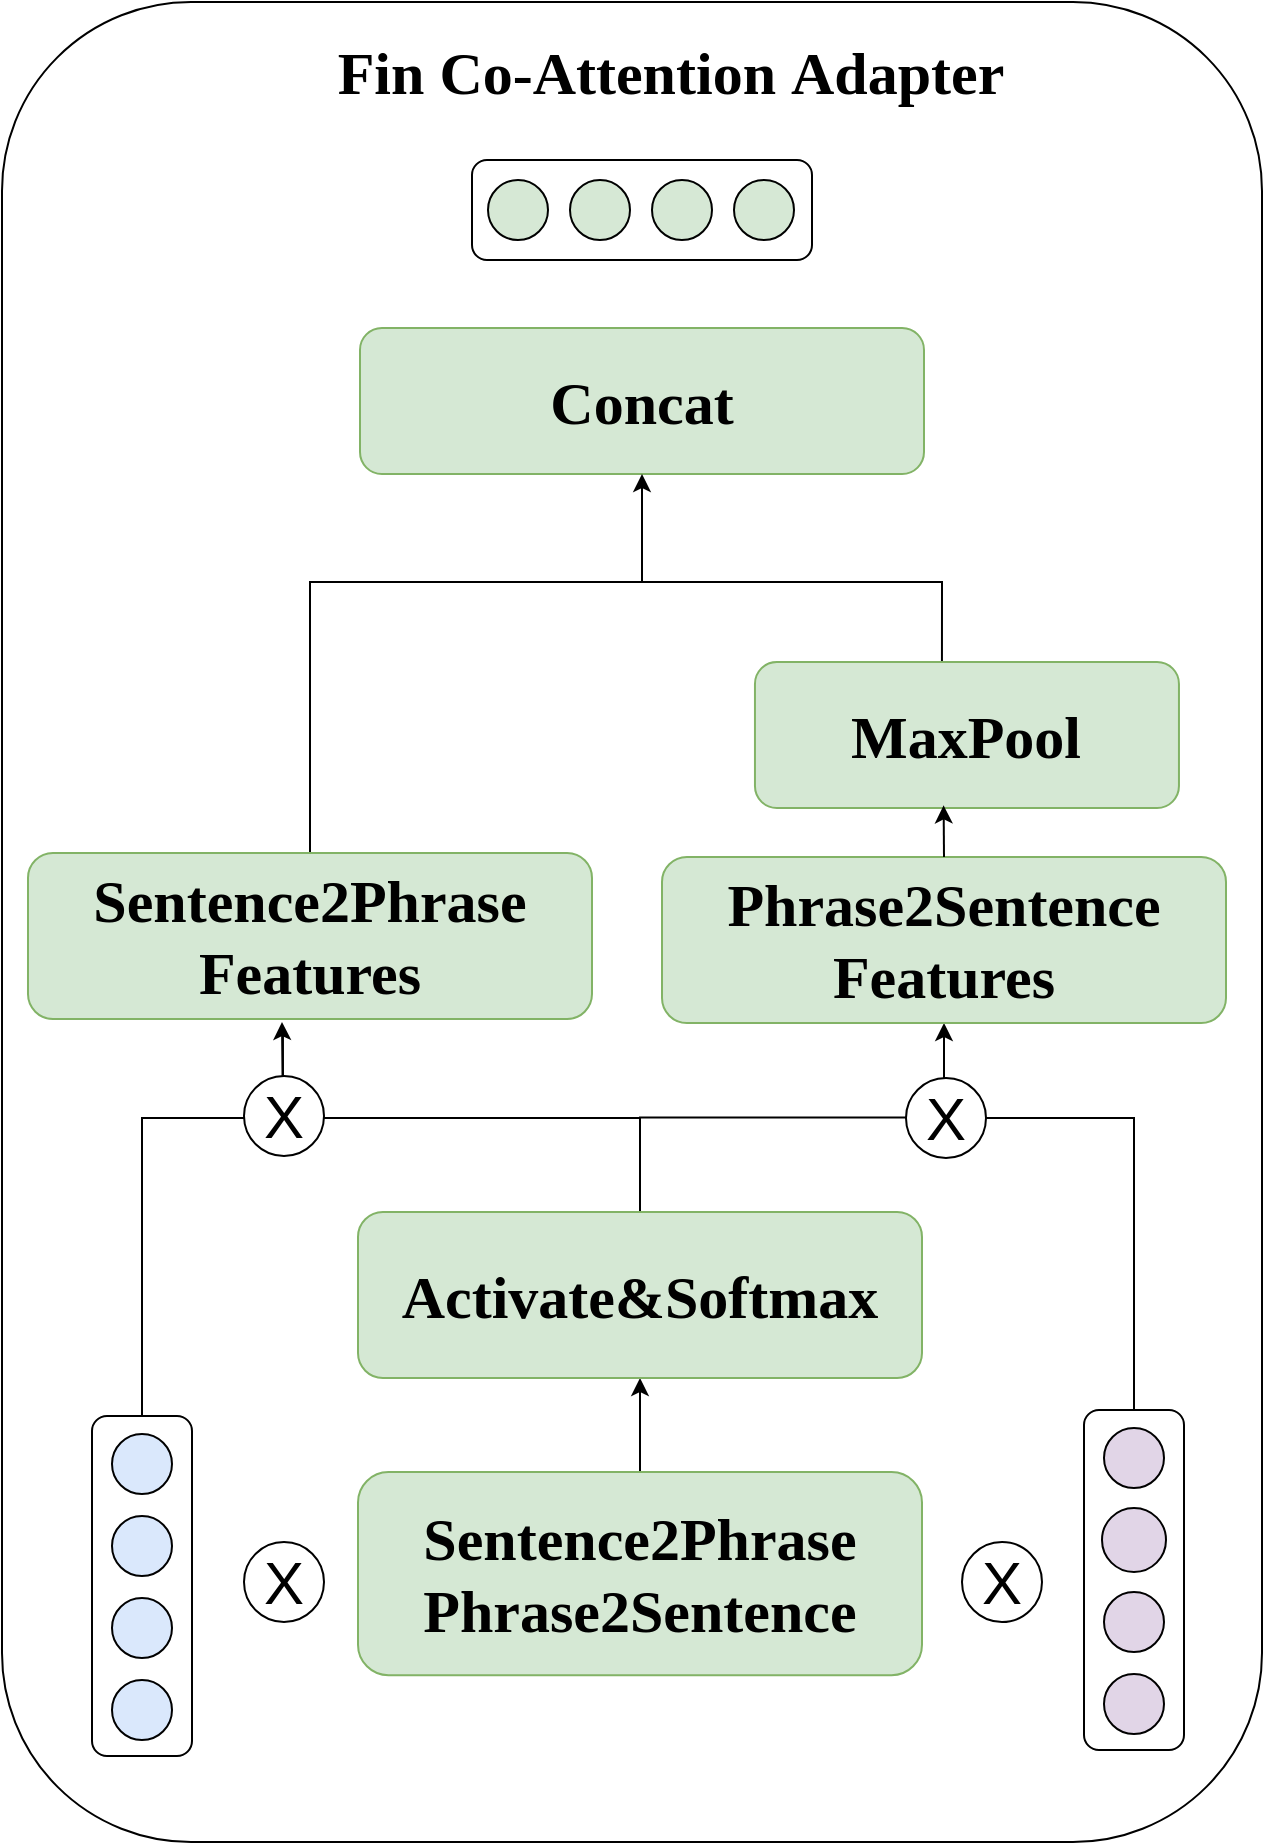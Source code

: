 <mxfile version="22.1.5" type="github">
  <diagram name="第 1 页" id="lpY09yJB2JzATnIjoB9Q">
    <mxGraphModel dx="-301" dy="1504" grid="1" gridSize="10" guides="1" tooltips="1" connect="1" arrows="1" fold="1" page="1" pageScale="1" pageWidth="827" pageHeight="1169" math="0" shadow="0">
      <root>
        <mxCell id="0" />
        <mxCell id="1" parent="0" />
        <mxCell id="UGZcTaDrgIyGbtzRg7HA-19" value="" style="rounded=1;whiteSpace=wrap;html=1;" vertex="1" parent="1">
          <mxGeometry x="1140" y="-180" width="630" height="920" as="geometry" />
        </mxCell>
        <mxCell id="UGZcTaDrgIyGbtzRg7HA-20" value="&lt;font face=&quot;Times New Roman&quot; style=&quot;font-size: 30px;&quot;&gt;&lt;b&gt;Fin Co-Attention&amp;nbsp;&lt;/b&gt;&lt;/font&gt;&lt;font size=&quot;1&quot; face=&quot;Times New Roman&quot;&gt;&lt;b style=&quot;font-size: 30px;&quot;&gt;Adapter&lt;/b&gt;&lt;/font&gt;" style="text;html=1;align=center;verticalAlign=middle;resizable=0;points=[];autosize=1;strokeColor=none;fillColor=none;" vertex="1" parent="1">
          <mxGeometry x="1294" y="-169.999" width="360" height="50" as="geometry" />
        </mxCell>
        <mxCell id="UGZcTaDrgIyGbtzRg7HA-68" style="edgeStyle=orthogonalEdgeStyle;rounded=0;orthogonalLoop=1;jettySize=auto;html=1;exitX=0.5;exitY=0;exitDx=0;exitDy=0;entryX=0.5;entryY=1;entryDx=0;entryDy=0;" edge="1" parent="1" source="UGZcTaDrgIyGbtzRg7HA-22" target="UGZcTaDrgIyGbtzRg7HA-44">
          <mxGeometry relative="1" as="geometry" />
        </mxCell>
        <mxCell id="UGZcTaDrgIyGbtzRg7HA-22" value="&lt;b style=&quot;border-color: var(--border-color); font-family: &amp;quot;Times New Roman&amp;quot;; font-size: 30px;&quot;&gt;Sentence2&lt;/b&gt;&lt;b style=&quot;border-color: var(--border-color); font-family: &amp;quot;Times New Roman&amp;quot;; font-size: 30px;&quot;&gt;Phrase&lt;br&gt;&lt;b style=&quot;border-color: var(--border-color);&quot;&gt;Phrase2Sentence&lt;/b&gt;&lt;br&gt;&lt;/b&gt;" style="rounded=1;whiteSpace=wrap;html=1;fillColor=#d5e8d4;strokeColor=#82b366;" vertex="1" parent="1">
          <mxGeometry x="1318" y="555" width="282" height="101.6" as="geometry" />
        </mxCell>
        <mxCell id="UGZcTaDrgIyGbtzRg7HA-24" value="&lt;div&gt;&lt;font style=&quot;font-size: 30px;&quot;&gt;X&lt;/font&gt;&lt;/div&gt;" style="ellipse;whiteSpace=wrap;html=1;aspect=fixed;" vertex="1" parent="1">
          <mxGeometry x="1261" y="589.996" width="40" height="40" as="geometry" />
        </mxCell>
        <mxCell id="UGZcTaDrgIyGbtzRg7HA-26" value="&lt;div&gt;&lt;font style=&quot;font-size: 30px;&quot;&gt;X&lt;/font&gt;&lt;/div&gt;" style="ellipse;whiteSpace=wrap;html=1;aspect=fixed;" vertex="1" parent="1">
          <mxGeometry x="1620" y="589.996" width="40" height="40" as="geometry" />
        </mxCell>
        <mxCell id="UGZcTaDrgIyGbtzRg7HA-27" value="" style="group" vertex="1" connectable="0" parent="1">
          <mxGeometry x="1185" y="527" width="50" height="170" as="geometry" />
        </mxCell>
        <mxCell id="UGZcTaDrgIyGbtzRg7HA-28" value="" style="rounded=1;whiteSpace=wrap;html=1;direction=west;rotation=90;container=0;" vertex="1" parent="UGZcTaDrgIyGbtzRg7HA-27">
          <mxGeometry x="-60" y="60" width="170" height="50" as="geometry" />
        </mxCell>
        <mxCell id="UGZcTaDrgIyGbtzRg7HA-29" value="" style="ellipse;whiteSpace=wrap;html=1;aspect=fixed;fillColor=#dae8fc;direction=west;container=0;" vertex="1" parent="UGZcTaDrgIyGbtzRg7HA-27">
          <mxGeometry x="10" y="9" width="30" height="30" as="geometry" />
        </mxCell>
        <mxCell id="UGZcTaDrgIyGbtzRg7HA-30" value="" style="ellipse;whiteSpace=wrap;html=1;aspect=fixed;fillColor=#dae8fc;direction=west;container=0;" vertex="1" parent="UGZcTaDrgIyGbtzRg7HA-27">
          <mxGeometry x="10" y="50" width="30" height="30" as="geometry" />
        </mxCell>
        <mxCell id="UGZcTaDrgIyGbtzRg7HA-31" value="" style="ellipse;whiteSpace=wrap;html=1;aspect=fixed;fillColor=#dae8fc;direction=west;container=0;" vertex="1" parent="UGZcTaDrgIyGbtzRg7HA-27">
          <mxGeometry x="10" y="91" width="30" height="30" as="geometry" />
        </mxCell>
        <mxCell id="UGZcTaDrgIyGbtzRg7HA-32" value="" style="ellipse;whiteSpace=wrap;html=1;aspect=fixed;fillColor=#dae8fc;direction=west;container=0;" vertex="1" parent="UGZcTaDrgIyGbtzRg7HA-27">
          <mxGeometry x="10" y="132" width="30" height="30" as="geometry" />
        </mxCell>
        <mxCell id="UGZcTaDrgIyGbtzRg7HA-81" style="edgeStyle=orthogonalEdgeStyle;rounded=0;orthogonalLoop=1;jettySize=auto;html=1;exitX=0.5;exitY=0;exitDx=0;exitDy=0;" edge="1" parent="1" source="UGZcTaDrgIyGbtzRg7HA-44">
          <mxGeometry relative="1" as="geometry">
            <mxPoint x="1280" y="330" as="targetPoint" />
          </mxGeometry>
        </mxCell>
        <mxCell id="UGZcTaDrgIyGbtzRg7HA-85" style="edgeStyle=orthogonalEdgeStyle;rounded=0;orthogonalLoop=1;jettySize=auto;html=1;exitX=0.5;exitY=0;exitDx=0;exitDy=0;entryX=0.5;entryY=1;entryDx=0;entryDy=0;" edge="1" parent="1" source="UGZcTaDrgIyGbtzRg7HA-44" target="UGZcTaDrgIyGbtzRg7HA-84">
          <mxGeometry relative="1" as="geometry" />
        </mxCell>
        <mxCell id="UGZcTaDrgIyGbtzRg7HA-44" value="&lt;b style=&quot;border-color: var(--border-color); font-family: &amp;quot;Times New Roman&amp;quot;; font-size: 30px;&quot;&gt;Activate&amp;amp;Softmax&lt;br&gt;&lt;/b&gt;" style="rounded=1;whiteSpace=wrap;html=1;fillColor=#d5e8d4;strokeColor=#82b366;" vertex="1" parent="1">
          <mxGeometry x="1318" y="425" width="282" height="83" as="geometry" />
        </mxCell>
        <mxCell id="UGZcTaDrgIyGbtzRg7HA-59" value="" style="group" vertex="1" connectable="0" parent="1">
          <mxGeometry x="1681" y="524" width="50" height="170" as="geometry" />
        </mxCell>
        <mxCell id="UGZcTaDrgIyGbtzRg7HA-33" value="" style="rounded=1;whiteSpace=wrap;html=1;direction=west;rotation=90;container=0;" vertex="1" parent="UGZcTaDrgIyGbtzRg7HA-59">
          <mxGeometry x="-60" y="60" width="170" height="50" as="geometry" />
        </mxCell>
        <mxCell id="UGZcTaDrgIyGbtzRg7HA-34" value="" style="ellipse;whiteSpace=wrap;html=1;aspect=fixed;fillColor=#e1d5e7;direction=west;container=0;" vertex="1" parent="UGZcTaDrgIyGbtzRg7HA-59">
          <mxGeometry x="10" y="9" width="30" height="30" as="geometry" />
        </mxCell>
        <mxCell id="UGZcTaDrgIyGbtzRg7HA-35" value="" style="ellipse;whiteSpace=wrap;html=1;aspect=fixed;fillColor=#e1d5e7;direction=west;container=0;" vertex="1" parent="UGZcTaDrgIyGbtzRg7HA-59">
          <mxGeometry x="9" y="49" width="32" height="32" as="geometry" />
        </mxCell>
        <mxCell id="UGZcTaDrgIyGbtzRg7HA-36" value="" style="ellipse;whiteSpace=wrap;html=1;aspect=fixed;fillColor=#e1d5e7;direction=west;container=0;" vertex="1" parent="UGZcTaDrgIyGbtzRg7HA-59">
          <mxGeometry x="10" y="91" width="30" height="30" as="geometry" />
        </mxCell>
        <mxCell id="UGZcTaDrgIyGbtzRg7HA-37" value="" style="ellipse;whiteSpace=wrap;html=1;aspect=fixed;fillColor=#e1d5e7;direction=west;container=0;" vertex="1" parent="UGZcTaDrgIyGbtzRg7HA-59">
          <mxGeometry x="10" y="132" width="30" height="30" as="geometry" />
        </mxCell>
        <mxCell id="UGZcTaDrgIyGbtzRg7HA-72" value="" style="group;rotation=90;" vertex="1" connectable="0" parent="1">
          <mxGeometry x="1435" y="-161" width="50" height="170" as="geometry" />
        </mxCell>
        <mxCell id="UGZcTaDrgIyGbtzRg7HA-39" value="" style="rounded=1;whiteSpace=wrap;html=1;direction=west;rotation=180;container=0;" vertex="1" parent="UGZcTaDrgIyGbtzRg7HA-72">
          <mxGeometry x="-60" y="60" width="170" height="50" as="geometry" />
        </mxCell>
        <mxCell id="UGZcTaDrgIyGbtzRg7HA-40" value="" style="ellipse;whiteSpace=wrap;html=1;aspect=fixed;fillColor=#d6e8d5;direction=west;container=0;rotation=90;" vertex="1" parent="UGZcTaDrgIyGbtzRg7HA-72">
          <mxGeometry x="71" y="70" width="30" height="30" as="geometry" />
        </mxCell>
        <mxCell id="UGZcTaDrgIyGbtzRg7HA-41" value="" style="ellipse;whiteSpace=wrap;html=1;aspect=fixed;fillColor=#d6e8d5;direction=west;container=0;rotation=90;" vertex="1" parent="UGZcTaDrgIyGbtzRg7HA-72">
          <mxGeometry x="30" y="70" width="30" height="30" as="geometry" />
        </mxCell>
        <mxCell id="UGZcTaDrgIyGbtzRg7HA-42" value="" style="ellipse;whiteSpace=wrap;html=1;aspect=fixed;fillColor=#d6e8d5;direction=west;container=0;rotation=90;" vertex="1" parent="UGZcTaDrgIyGbtzRg7HA-72">
          <mxGeometry x="-11" y="70" width="30" height="30" as="geometry" />
        </mxCell>
        <mxCell id="UGZcTaDrgIyGbtzRg7HA-43" value="" style="ellipse;whiteSpace=wrap;html=1;aspect=fixed;fillColor=#d6e8d5;direction=west;container=0;rotation=90;" vertex="1" parent="UGZcTaDrgIyGbtzRg7HA-72">
          <mxGeometry x="-52" y="70" width="30" height="30" as="geometry" />
        </mxCell>
        <mxCell id="UGZcTaDrgIyGbtzRg7HA-74" value="&lt;b style=&quot;border-color: var(--border-color); font-family: &amp;quot;Times New Roman&amp;quot;; font-size: 30px;&quot;&gt;Concat&lt;br&gt;&lt;/b&gt;" style="rounded=1;whiteSpace=wrap;html=1;fillColor=#d5e8d4;strokeColor=#82b366;" vertex="1" parent="1">
          <mxGeometry x="1319" y="-17" width="282" height="73" as="geometry" />
        </mxCell>
        <mxCell id="UGZcTaDrgIyGbtzRg7HA-89" style="edgeStyle=orthogonalEdgeStyle;rounded=0;orthogonalLoop=1;jettySize=auto;html=1;exitX=0.5;exitY=0;exitDx=0;exitDy=0;entryX=0.5;entryY=1;entryDx=0;entryDy=0;" edge="1" parent="1" source="UGZcTaDrgIyGbtzRg7HA-80" target="UGZcTaDrgIyGbtzRg7HA-74">
          <mxGeometry relative="1" as="geometry">
            <Array as="points">
              <mxPoint x="1294" y="110" />
              <mxPoint x="1460" y="110" />
            </Array>
          </mxGeometry>
        </mxCell>
        <mxCell id="UGZcTaDrgIyGbtzRg7HA-80" value="&lt;b style=&quot;border-color: var(--border-color); font-family: &amp;quot;Times New Roman&amp;quot;; font-size: 30px;&quot;&gt;&lt;b style=&quot;border-color: var(--border-color);&quot;&gt;Sentence2&lt;/b&gt;&lt;b style=&quot;border-color: var(--border-color);&quot;&gt;Phrase&lt;br&gt;&lt;/b&gt;Features&lt;br&gt;&lt;/b&gt;" style="rounded=1;whiteSpace=wrap;html=1;fillColor=#d5e8d4;strokeColor=#82b366;" vertex="1" parent="1">
          <mxGeometry x="1153" y="245.5" width="282" height="83" as="geometry" />
        </mxCell>
        <mxCell id="UGZcTaDrgIyGbtzRg7HA-82" style="edgeStyle=orthogonalEdgeStyle;rounded=0;orthogonalLoop=1;jettySize=auto;html=1;exitX=1;exitY=0.5;exitDx=0;exitDy=0;entryX=0.452;entryY=1.078;entryDx=0;entryDy=0;entryPerimeter=0;endArrow=none;endFill=0;" edge="1" parent="1" source="UGZcTaDrgIyGbtzRg7HA-28">
          <mxGeometry relative="1" as="geometry">
            <mxPoint x="1210" y="525" as="sourcePoint" />
            <mxPoint x="1280.464" y="332.974" as="targetPoint" />
            <Array as="points">
              <mxPoint x="1210" y="378" />
              <mxPoint x="1280" y="378" />
            </Array>
          </mxGeometry>
        </mxCell>
        <mxCell id="UGZcTaDrgIyGbtzRg7HA-69" value="&lt;div&gt;&lt;font style=&quot;font-size: 30px;&quot;&gt;X&lt;/font&gt;&lt;/div&gt;" style="ellipse;whiteSpace=wrap;html=1;aspect=fixed;" vertex="1" parent="1">
          <mxGeometry x="1261" y="356.996" width="40" height="40" as="geometry" />
        </mxCell>
        <mxCell id="UGZcTaDrgIyGbtzRg7HA-84" value="&lt;b style=&quot;border-color: var(--border-color); font-family: &amp;quot;Times New Roman&amp;quot;; font-size: 30px;&quot;&gt;&lt;b style=&quot;border-color: var(--border-color);&quot;&gt;&lt;b style=&quot;border-color: var(--border-color);&quot;&gt;Phrase2Sentence&lt;br&gt;&lt;/b&gt;&lt;/b&gt;Features&lt;br&gt;&lt;/b&gt;" style="rounded=1;whiteSpace=wrap;html=1;fillColor=#d5e8d4;strokeColor=#82b366;" vertex="1" parent="1">
          <mxGeometry x="1470" y="247.5" width="282" height="83" as="geometry" />
        </mxCell>
        <mxCell id="UGZcTaDrgIyGbtzRg7HA-86" style="edgeStyle=orthogonalEdgeStyle;rounded=0;orthogonalLoop=1;jettySize=auto;html=1;entryX=0.5;entryY=1;entryDx=0;entryDy=0;endArrow=none;endFill=0;exitX=1;exitY=0.5;exitDx=0;exitDy=0;" edge="1" parent="1" source="UGZcTaDrgIyGbtzRg7HA-33">
          <mxGeometry relative="1" as="geometry">
            <mxPoint x="1706" y="520" as="sourcePoint" />
            <mxPoint x="1611" y="338.5" as="targetPoint" />
            <Array as="points">
              <mxPoint x="1706" y="378" />
              <mxPoint x="1611" y="378" />
            </Array>
          </mxGeometry>
        </mxCell>
        <mxCell id="UGZcTaDrgIyGbtzRg7HA-70" value="&lt;div&gt;&lt;font style=&quot;font-size: 30px;&quot;&gt;X&lt;/font&gt;&lt;/div&gt;" style="ellipse;whiteSpace=wrap;html=1;aspect=fixed;" vertex="1" parent="1">
          <mxGeometry x="1592" y="357.996" width="40" height="40" as="geometry" />
        </mxCell>
        <mxCell id="UGZcTaDrgIyGbtzRg7HA-92" style="edgeStyle=orthogonalEdgeStyle;rounded=0;orthogonalLoop=1;jettySize=auto;html=1;exitX=0.441;exitY=-0.006;exitDx=0;exitDy=0;endArrow=none;endFill=0;exitPerimeter=0;" edge="1" parent="1" source="UGZcTaDrgIyGbtzRg7HA-88">
          <mxGeometry relative="1" as="geometry">
            <mxPoint x="1460" y="90" as="targetPoint" />
            <mxPoint x="1621.48" y="150" as="sourcePoint" />
            <Array as="points">
              <mxPoint x="1610" y="110" />
              <mxPoint x="1460" y="110" />
            </Array>
          </mxGeometry>
        </mxCell>
        <mxCell id="UGZcTaDrgIyGbtzRg7HA-88" value="&lt;b style=&quot;border-color: var(--border-color); font-family: &amp;quot;Times New Roman&amp;quot;; font-size: 30px;&quot;&gt;MaxPool&lt;br&gt;&lt;/b&gt;" style="rounded=1;whiteSpace=wrap;html=1;fillColor=#d5e8d4;strokeColor=#82b366;" vertex="1" parent="1">
          <mxGeometry x="1516.48" y="150" width="212" height="73" as="geometry" />
        </mxCell>
        <mxCell id="UGZcTaDrgIyGbtzRg7HA-90" style="edgeStyle=orthogonalEdgeStyle;rounded=0;orthogonalLoop=1;jettySize=auto;html=1;exitX=0.5;exitY=0;exitDx=0;exitDy=0;entryX=0.445;entryY=0.982;entryDx=0;entryDy=0;entryPerimeter=0;" edge="1" parent="1" source="UGZcTaDrgIyGbtzRg7HA-84" target="UGZcTaDrgIyGbtzRg7HA-88">
          <mxGeometry relative="1" as="geometry" />
        </mxCell>
      </root>
    </mxGraphModel>
  </diagram>
</mxfile>
